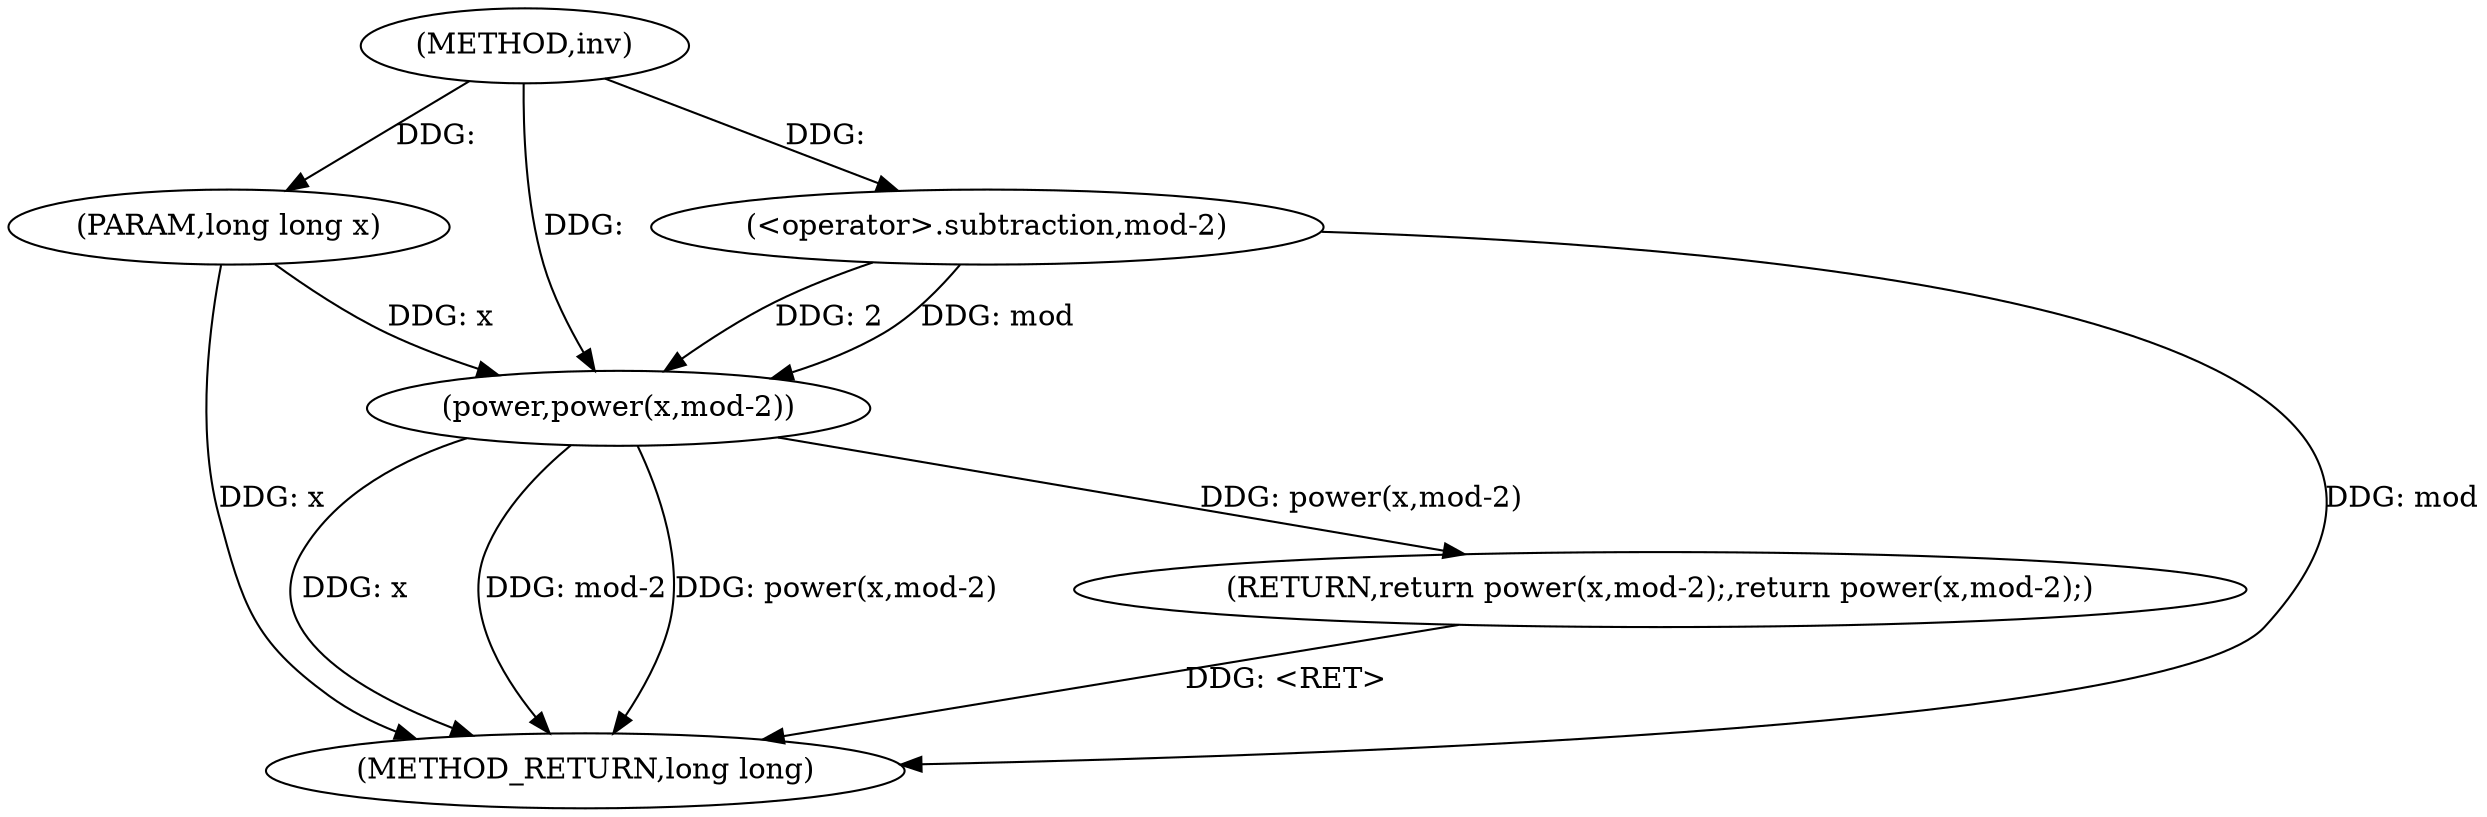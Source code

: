 digraph "inv" {  
"1000168" [label = "(METHOD,inv)" ]
"1000177" [label = "(METHOD_RETURN,long long)" ]
"1000169" [label = "(PARAM,long long x)" ]
"1000171" [label = "(RETURN,return power(x,mod-2);,return power(x,mod-2);)" ]
"1000172" [label = "(power,power(x,mod-2))" ]
"1000174" [label = "(<operator>.subtraction,mod-2)" ]
  "1000169" -> "1000177"  [ label = "DDG: x"] 
  "1000172" -> "1000177"  [ label = "DDG: x"] 
  "1000172" -> "1000177"  [ label = "DDG: mod-2"] 
  "1000172" -> "1000177"  [ label = "DDG: power(x,mod-2)"] 
  "1000171" -> "1000177"  [ label = "DDG: <RET>"] 
  "1000174" -> "1000177"  [ label = "DDG: mod"] 
  "1000168" -> "1000169"  [ label = "DDG: "] 
  "1000172" -> "1000171"  [ label = "DDG: power(x,mod-2)"] 
  "1000169" -> "1000172"  [ label = "DDG: x"] 
  "1000168" -> "1000172"  [ label = "DDG: "] 
  "1000174" -> "1000172"  [ label = "DDG: 2"] 
  "1000174" -> "1000172"  [ label = "DDG: mod"] 
  "1000168" -> "1000174"  [ label = "DDG: "] 
}
